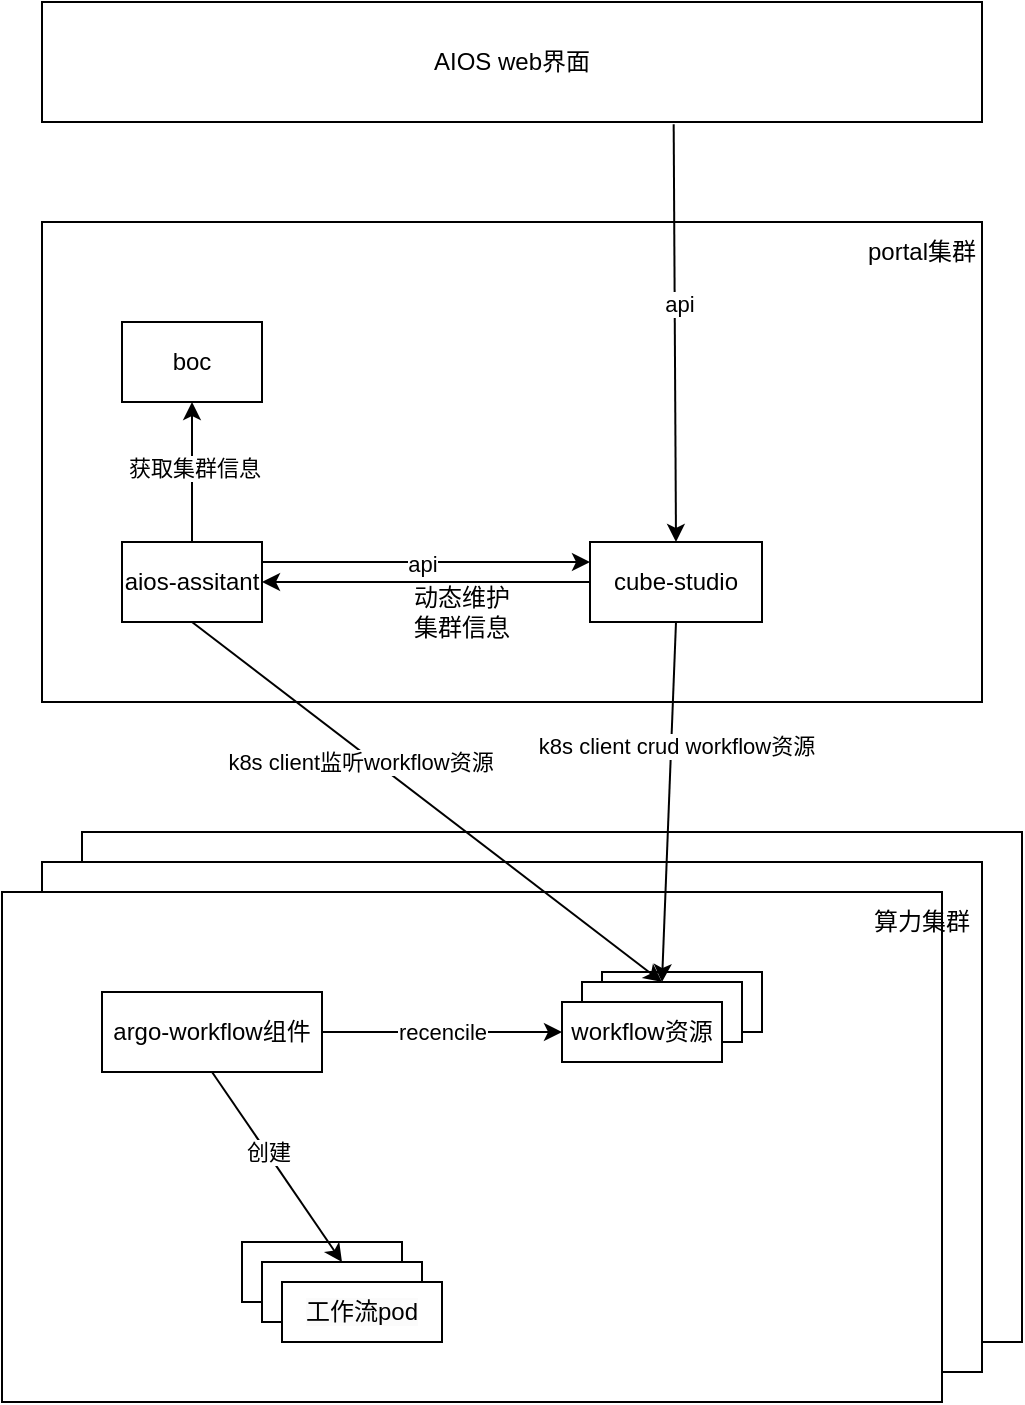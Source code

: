 <mxfile version="23.1.1" type="github">
  <diagram name="第 1 页" id="OiEdWgO8v4usmTuc0Krp">
    <mxGraphModel dx="1687" dy="901" grid="1" gridSize="10" guides="1" tooltips="1" connect="1" arrows="1" fold="1" page="1" pageScale="1" pageWidth="827" pageHeight="1169" math="0" shadow="0">
      <root>
        <mxCell id="0" />
        <mxCell id="1" parent="0" />
        <mxCell id="D1l0tPMi3DHWBYAlH8kM-49" value="" style="rounded=0;whiteSpace=wrap;html=1;" vertex="1" parent="1">
          <mxGeometry x="130" y="525" width="470" height="255" as="geometry" />
        </mxCell>
        <mxCell id="D1l0tPMi3DHWBYAlH8kM-48" value="" style="rounded=0;whiteSpace=wrap;html=1;" vertex="1" parent="1">
          <mxGeometry x="110" y="540" width="470" height="255" as="geometry" />
        </mxCell>
        <mxCell id="D1l0tPMi3DHWBYAlH8kM-1" value="AIOS web界面" style="rounded=0;whiteSpace=wrap;html=1;" vertex="1" parent="1">
          <mxGeometry x="110" y="110" width="470" height="60" as="geometry" />
        </mxCell>
        <mxCell id="D1l0tPMi3DHWBYAlH8kM-2" value="" style="rounded=0;whiteSpace=wrap;html=1;" vertex="1" parent="1">
          <mxGeometry x="110" y="220" width="470" height="240" as="geometry" />
        </mxCell>
        <mxCell id="D1l0tPMi3DHWBYAlH8kM-12" value="" style="edgeStyle=orthogonalEdgeStyle;rounded=0;orthogonalLoop=1;jettySize=auto;html=1;" edge="1" parent="1" source="D1l0tPMi3DHWBYAlH8kM-3" target="D1l0tPMi3DHWBYAlH8kM-5">
          <mxGeometry relative="1" as="geometry" />
        </mxCell>
        <mxCell id="D1l0tPMi3DHWBYAlH8kM-14" value="获取集群信息" style="edgeLabel;html=1;align=center;verticalAlign=middle;resizable=0;points=[];" vertex="1" connectable="0" parent="D1l0tPMi3DHWBYAlH8kM-12">
          <mxGeometry x="0.076" y="-1" relative="1" as="geometry">
            <mxPoint as="offset" />
          </mxGeometry>
        </mxCell>
        <mxCell id="D1l0tPMi3DHWBYAlH8kM-3" value="aios-assitant" style="rounded=0;whiteSpace=wrap;html=1;" vertex="1" parent="1">
          <mxGeometry x="150" y="380" width="70" height="40" as="geometry" />
        </mxCell>
        <mxCell id="D1l0tPMi3DHWBYAlH8kM-4" value="cube-studio" style="rounded=0;whiteSpace=wrap;html=1;" vertex="1" parent="1">
          <mxGeometry x="384" y="380" width="86" height="40" as="geometry" />
        </mxCell>
        <mxCell id="D1l0tPMi3DHWBYAlH8kM-5" value="boc" style="rounded=0;whiteSpace=wrap;html=1;" vertex="1" parent="1">
          <mxGeometry x="150" y="270" width="70" height="40" as="geometry" />
        </mxCell>
        <mxCell id="D1l0tPMi3DHWBYAlH8kM-8" value="" style="endArrow=classic;html=1;rounded=0;exitX=1;exitY=0.25;exitDx=0;exitDy=0;entryX=0;entryY=0.25;entryDx=0;entryDy=0;" edge="1" parent="1" source="D1l0tPMi3DHWBYAlH8kM-3" target="D1l0tPMi3DHWBYAlH8kM-4">
          <mxGeometry width="50" height="50" relative="1" as="geometry">
            <mxPoint x="390" y="300" as="sourcePoint" />
            <mxPoint x="440" y="250" as="targetPoint" />
          </mxGeometry>
        </mxCell>
        <mxCell id="D1l0tPMi3DHWBYAlH8kM-10" value="api" style="edgeLabel;html=1;align=center;verticalAlign=middle;resizable=0;points=[];" vertex="1" connectable="0" parent="D1l0tPMi3DHWBYAlH8kM-8">
          <mxGeometry x="-0.029" y="-1" relative="1" as="geometry">
            <mxPoint as="offset" />
          </mxGeometry>
        </mxCell>
        <mxCell id="D1l0tPMi3DHWBYAlH8kM-9" value="" style="endArrow=classic;html=1;rounded=0;entryX=1;entryY=0.5;entryDx=0;entryDy=0;exitX=0;exitY=0.5;exitDx=0;exitDy=0;" edge="1" parent="1" source="D1l0tPMi3DHWBYAlH8kM-4" target="D1l0tPMi3DHWBYAlH8kM-3">
          <mxGeometry width="50" height="50" relative="1" as="geometry">
            <mxPoint x="230" y="400" as="sourcePoint" />
            <mxPoint x="450" y="400" as="targetPoint" />
          </mxGeometry>
        </mxCell>
        <mxCell id="D1l0tPMi3DHWBYAlH8kM-11" value="动态维护集群信息" style="text;strokeColor=none;align=center;fillColor=none;html=1;verticalAlign=middle;whiteSpace=wrap;rounded=0;" vertex="1" parent="1">
          <mxGeometry x="290" y="400" width="60" height="30" as="geometry" />
        </mxCell>
        <mxCell id="D1l0tPMi3DHWBYAlH8kM-15" value="" style="rounded=0;whiteSpace=wrap;html=1;" vertex="1" parent="1">
          <mxGeometry x="90" y="555" width="470" height="255" as="geometry" />
        </mxCell>
        <mxCell id="D1l0tPMi3DHWBYAlH8kM-31" value="" style="edgeStyle=orthogonalEdgeStyle;rounded=0;orthogonalLoop=1;jettySize=auto;html=1;" edge="1" parent="1" source="D1l0tPMi3DHWBYAlH8kM-17" target="D1l0tPMi3DHWBYAlH8kM-18">
          <mxGeometry relative="1" as="geometry" />
        </mxCell>
        <mxCell id="D1l0tPMi3DHWBYAlH8kM-32" value="recencile" style="edgeLabel;html=1;align=center;verticalAlign=middle;resizable=0;points=[];" vertex="1" connectable="0" parent="D1l0tPMi3DHWBYAlH8kM-31">
          <mxGeometry x="-0.05" y="-4" relative="1" as="geometry">
            <mxPoint x="3" y="-4" as="offset" />
          </mxGeometry>
        </mxCell>
        <mxCell id="D1l0tPMi3DHWBYAlH8kM-17" value="argo-workflow组件" style="rounded=0;whiteSpace=wrap;html=1;" vertex="1" parent="1">
          <mxGeometry x="140" y="605" width="110" height="40" as="geometry" />
        </mxCell>
        <mxCell id="D1l0tPMi3DHWBYAlH8kM-22" value="" style="group" vertex="1" connectable="0" parent="1">
          <mxGeometry x="370" y="595" width="100" height="45" as="geometry" />
        </mxCell>
        <mxCell id="D1l0tPMi3DHWBYAlH8kM-20" value="" style="rounded=0;whiteSpace=wrap;html=1;" vertex="1" parent="D1l0tPMi3DHWBYAlH8kM-22">
          <mxGeometry x="20" width="80" height="30" as="geometry" />
        </mxCell>
        <mxCell id="D1l0tPMi3DHWBYAlH8kM-19" value="" style="rounded=0;whiteSpace=wrap;html=1;" vertex="1" parent="D1l0tPMi3DHWBYAlH8kM-22">
          <mxGeometry x="10" y="5" width="80" height="30" as="geometry" />
        </mxCell>
        <mxCell id="D1l0tPMi3DHWBYAlH8kM-18" value="workflow资源" style="rounded=0;whiteSpace=wrap;html=1;" vertex="1" parent="D1l0tPMi3DHWBYAlH8kM-22">
          <mxGeometry y="15" width="80" height="30" as="geometry" />
        </mxCell>
        <mxCell id="D1l0tPMi3DHWBYAlH8kM-29" value="" style="endArrow=classic;html=1;rounded=0;exitX=0.5;exitY=1;exitDx=0;exitDy=0;entryX=0.5;entryY=0;entryDx=0;entryDy=0;" edge="1" parent="1" source="D1l0tPMi3DHWBYAlH8kM-3" target="D1l0tPMi3DHWBYAlH8kM-19">
          <mxGeometry width="50" height="50" relative="1" as="geometry">
            <mxPoint x="360" y="540" as="sourcePoint" />
            <mxPoint x="410" y="490" as="targetPoint" />
          </mxGeometry>
        </mxCell>
        <mxCell id="D1l0tPMi3DHWBYAlH8kM-30" value="k8s client监听workflow资源" style="edgeLabel;html=1;align=center;verticalAlign=middle;resizable=0;points=[];" vertex="1" connectable="0" parent="D1l0tPMi3DHWBYAlH8kM-29">
          <mxGeometry x="-0.264" y="-4" relative="1" as="geometry">
            <mxPoint as="offset" />
          </mxGeometry>
        </mxCell>
        <mxCell id="D1l0tPMi3DHWBYAlH8kM-33" value="" style="endArrow=classic;html=1;rounded=0;entryX=0.5;entryY=0;entryDx=0;entryDy=0;exitX=0.5;exitY=1;exitDx=0;exitDy=0;" edge="1" parent="1" source="D1l0tPMi3DHWBYAlH8kM-4" target="D1l0tPMi3DHWBYAlH8kM-19">
          <mxGeometry width="50" height="50" relative="1" as="geometry">
            <mxPoint x="360" y="540" as="sourcePoint" />
            <mxPoint x="410" y="490" as="targetPoint" />
          </mxGeometry>
        </mxCell>
        <mxCell id="D1l0tPMi3DHWBYAlH8kM-34" value="k8s client crud workflow资源" style="edgeLabel;html=1;align=center;verticalAlign=middle;resizable=0;points=[];" vertex="1" connectable="0" parent="D1l0tPMi3DHWBYAlH8kM-33">
          <mxGeometry x="-0.315" y="2" relative="1" as="geometry">
            <mxPoint as="offset" />
          </mxGeometry>
        </mxCell>
        <mxCell id="D1l0tPMi3DHWBYAlH8kM-41" value="" style="group" vertex="1" connectable="0" parent="1">
          <mxGeometry x="210" y="730" width="100" height="50" as="geometry" />
        </mxCell>
        <mxCell id="D1l0tPMi3DHWBYAlH8kM-35" value="" style="rounded=0;whiteSpace=wrap;html=1;" vertex="1" parent="D1l0tPMi3DHWBYAlH8kM-41">
          <mxGeometry width="80" height="30" as="geometry" />
        </mxCell>
        <mxCell id="D1l0tPMi3DHWBYAlH8kM-36" value="" style="rounded=0;whiteSpace=wrap;html=1;" vertex="1" parent="D1l0tPMi3DHWBYAlH8kM-41">
          <mxGeometry x="10" y="10" width="80" height="30" as="geometry" />
        </mxCell>
        <mxCell id="D1l0tPMi3DHWBYAlH8kM-37" value="&lt;span style=&quot;color: rgb(0, 0, 0); font-family: Helvetica; font-size: 12px; font-style: normal; font-variant-ligatures: normal; font-variant-caps: normal; font-weight: 400; letter-spacing: normal; orphans: 2; text-align: center; text-indent: 0px; text-transform: none; widows: 2; word-spacing: 0px; -webkit-text-stroke-width: 0px; background-color: rgb(251, 251, 251); text-decoration-thickness: initial; text-decoration-style: initial; text-decoration-color: initial; float: none; display: inline !important;&quot;&gt;工作流pod&lt;/span&gt;" style="rounded=0;whiteSpace=wrap;html=1;" vertex="1" parent="D1l0tPMi3DHWBYAlH8kM-41">
          <mxGeometry x="20" y="20" width="80" height="30" as="geometry" />
        </mxCell>
        <mxCell id="D1l0tPMi3DHWBYAlH8kM-39" value="" style="endArrow=classic;html=1;rounded=0;exitX=0.5;exitY=1;exitDx=0;exitDy=0;entryX=0.5;entryY=0;entryDx=0;entryDy=0;" edge="1" parent="1" source="D1l0tPMi3DHWBYAlH8kM-17" target="D1l0tPMi3DHWBYAlH8kM-36">
          <mxGeometry width="50" height="50" relative="1" as="geometry">
            <mxPoint x="360" y="640" as="sourcePoint" />
            <mxPoint x="410" y="590" as="targetPoint" />
          </mxGeometry>
        </mxCell>
        <mxCell id="D1l0tPMi3DHWBYAlH8kM-42" value="创建" style="edgeLabel;html=1;align=center;verticalAlign=middle;resizable=0;points=[];" vertex="1" connectable="0" parent="D1l0tPMi3DHWBYAlH8kM-39">
          <mxGeometry x="-0.156" y="1" relative="1" as="geometry">
            <mxPoint as="offset" />
          </mxGeometry>
        </mxCell>
        <mxCell id="D1l0tPMi3DHWBYAlH8kM-46" value="portal集群" style="text;strokeColor=none;align=center;fillColor=none;html=1;verticalAlign=middle;whiteSpace=wrap;rounded=0;" vertex="1" parent="1">
          <mxGeometry x="520" y="220" width="60" height="30" as="geometry" />
        </mxCell>
        <mxCell id="D1l0tPMi3DHWBYAlH8kM-47" value="算力集群" style="text;strokeColor=none;align=center;fillColor=none;html=1;verticalAlign=middle;whiteSpace=wrap;rounded=0;" vertex="1" parent="1">
          <mxGeometry x="520" y="555" width="60" height="30" as="geometry" />
        </mxCell>
        <mxCell id="D1l0tPMi3DHWBYAlH8kM-51" value="" style="endArrow=classic;html=1;rounded=0;entryX=0.5;entryY=0;entryDx=0;entryDy=0;exitX=0.672;exitY=1.019;exitDx=0;exitDy=0;exitPerimeter=0;" edge="1" parent="1" source="D1l0tPMi3DHWBYAlH8kM-1" target="D1l0tPMi3DHWBYAlH8kM-4">
          <mxGeometry width="50" height="50" relative="1" as="geometry">
            <mxPoint x="380" y="380" as="sourcePoint" />
            <mxPoint x="430" y="330" as="targetPoint" />
          </mxGeometry>
        </mxCell>
        <mxCell id="D1l0tPMi3DHWBYAlH8kM-52" value="api&amp;nbsp;" style="edgeLabel;html=1;align=center;verticalAlign=middle;resizable=0;points=[];" vertex="1" connectable="0" parent="D1l0tPMi3DHWBYAlH8kM-51">
          <mxGeometry x="-0.138" y="3" relative="1" as="geometry">
            <mxPoint as="offset" />
          </mxGeometry>
        </mxCell>
      </root>
    </mxGraphModel>
  </diagram>
</mxfile>
